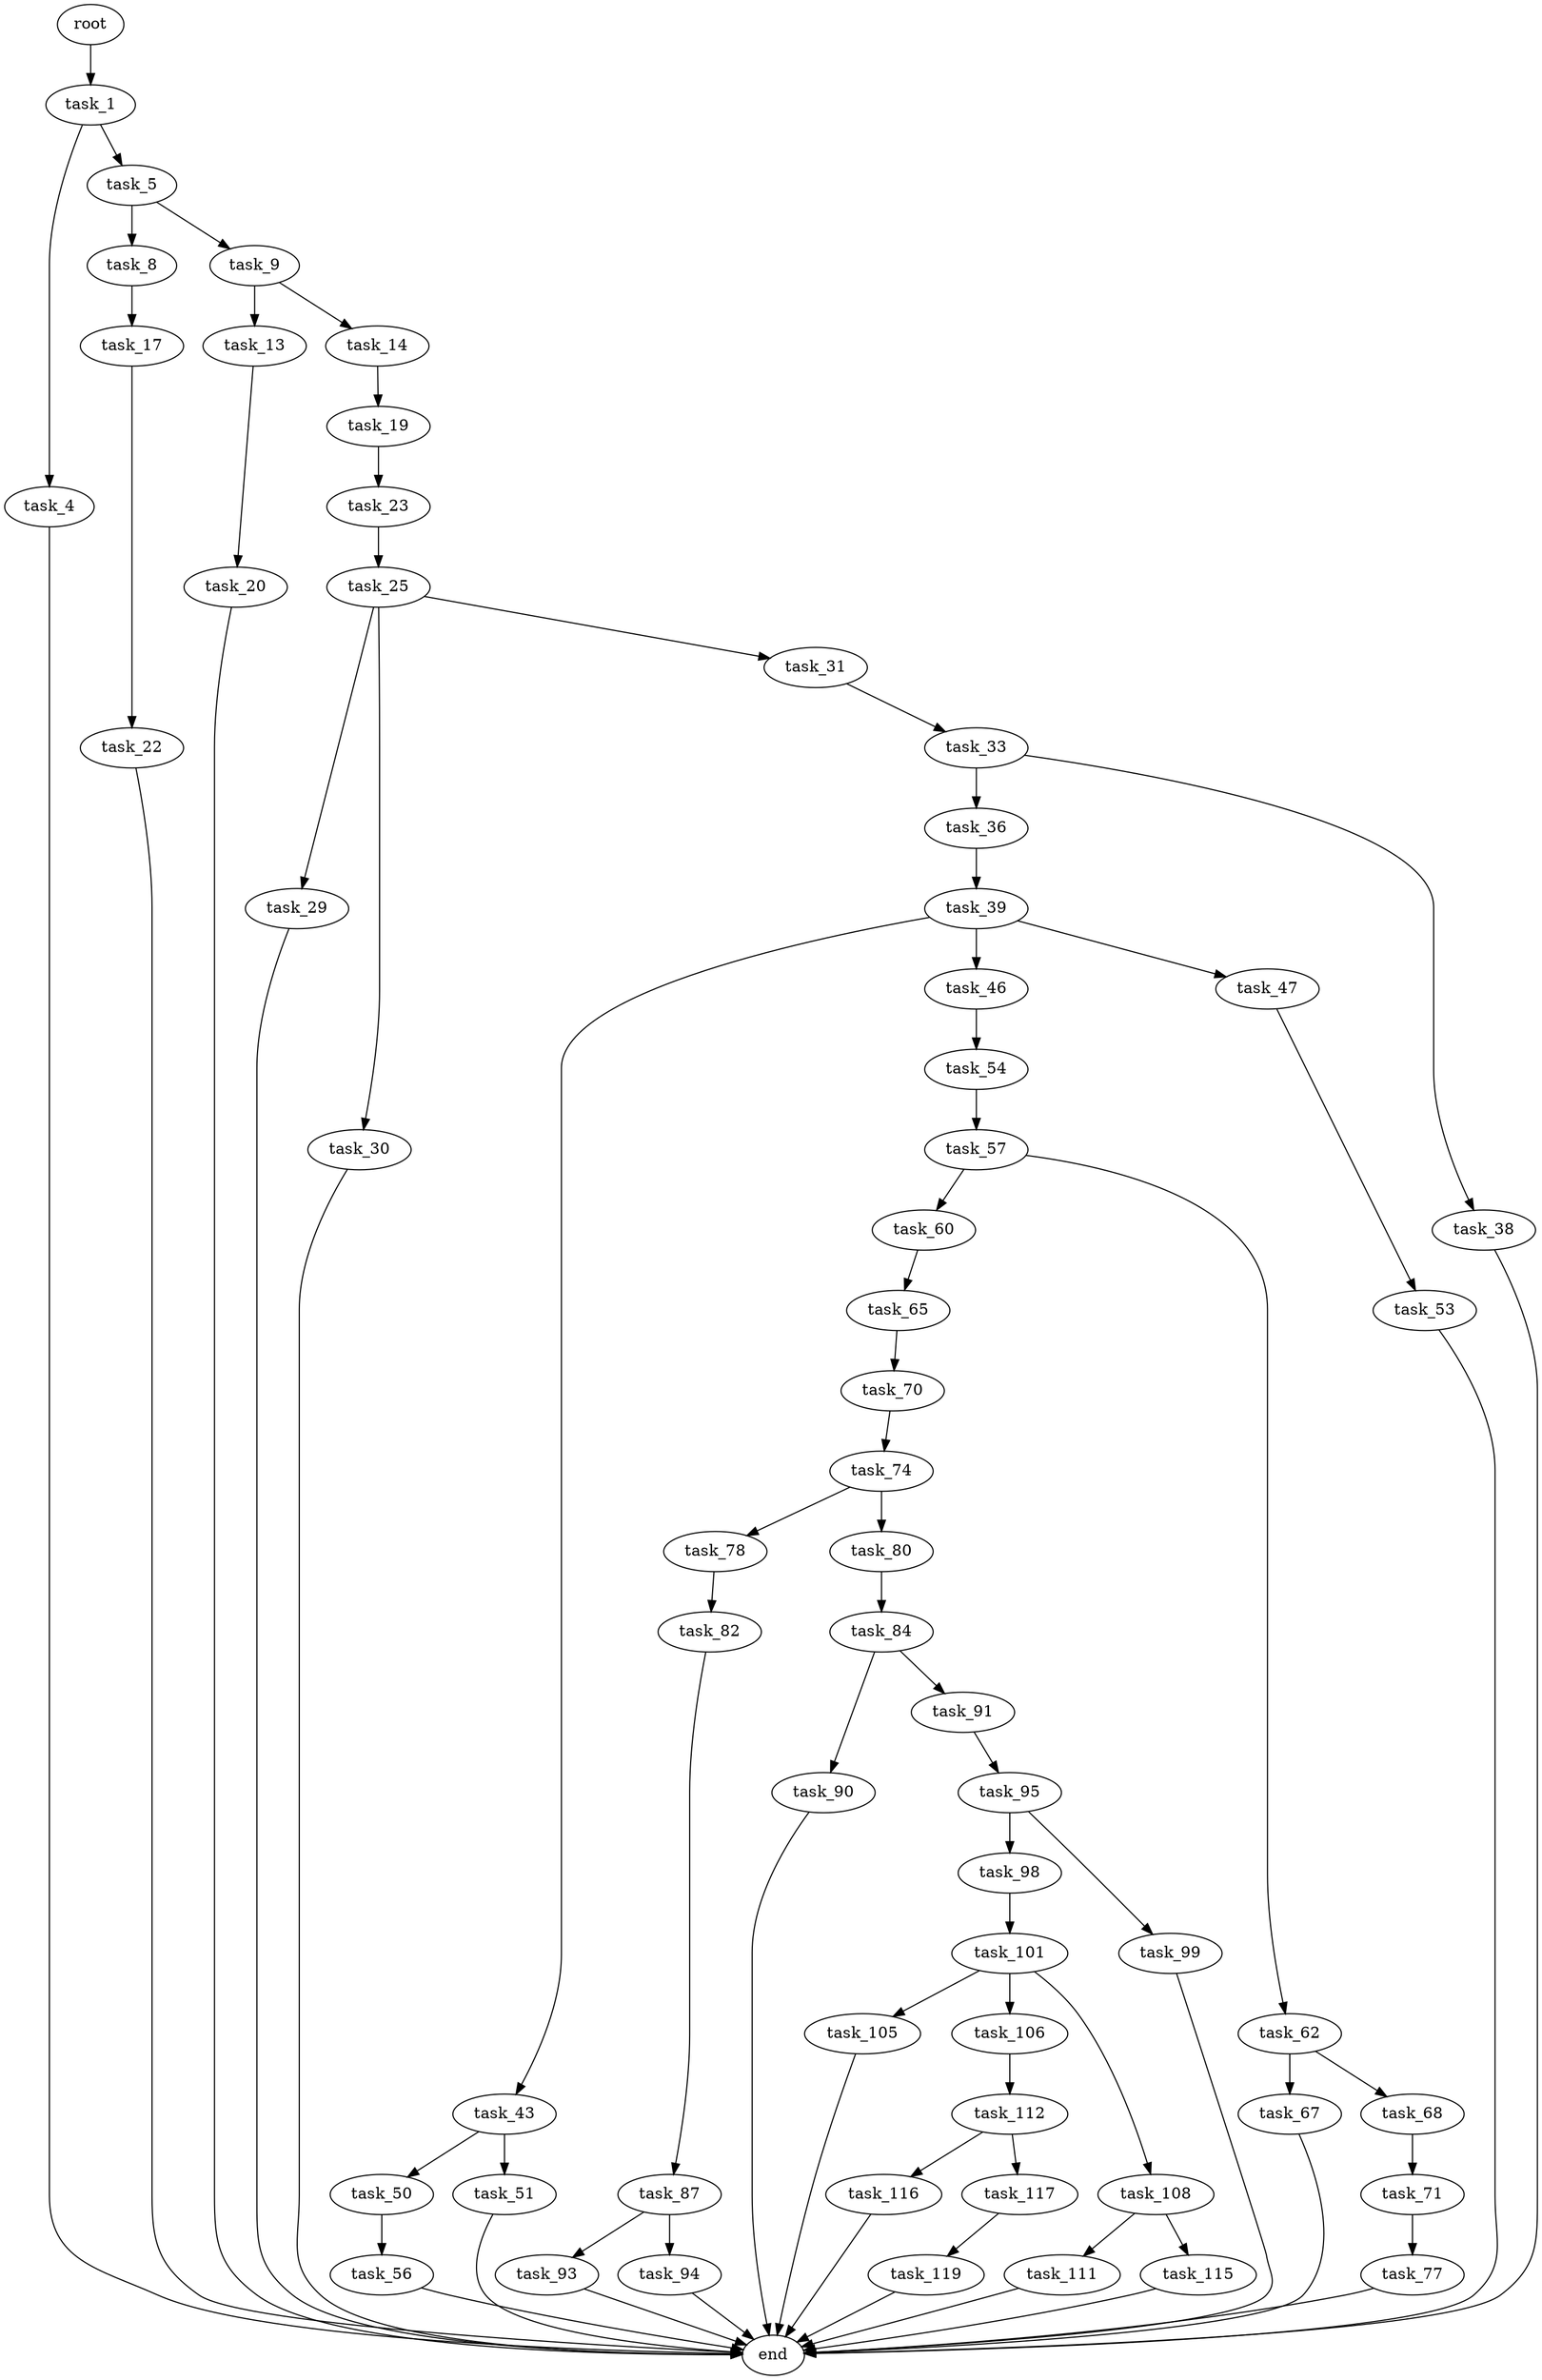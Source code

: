 digraph G {
  root [size="0.000000"];
  task_1 [size="8589934592.000000"];
  task_4 [size="1073741824000.000000"];
  task_5 [size="782757789696.000000"];
  end [size="0.000000"];
  task_8 [size="28991029248.000000"];
  task_9 [size="231928233984.000000"];
  task_17 [size="231928233984.000000"];
  task_13 [size="2664732995.000000"];
  task_14 [size="231928233984.000000"];
  task_20 [size="77849978333.000000"];
  task_19 [size="368293445632.000000"];
  task_22 [size="1073741824000.000000"];
  task_23 [size="19527830809.000000"];
  task_25 [size="1278796938.000000"];
  task_29 [size="8589934592.000000"];
  task_30 [size="368293445632.000000"];
  task_31 [size="6241455346.000000"];
  task_33 [size="637810655040.000000"];
  task_36 [size="23045393097.000000"];
  task_38 [size="1073741824000.000000"];
  task_39 [size="68719476736.000000"];
  task_43 [size="106838652578.000000"];
  task_46 [size="7445511151.000000"];
  task_47 [size="16497527250.000000"];
  task_50 [size="526283219505.000000"];
  task_51 [size="549755813888.000000"];
  task_54 [size="187610860418.000000"];
  task_53 [size="782757789696.000000"];
  task_56 [size="392196369728.000000"];
  task_57 [size="231928233984.000000"];
  task_60 [size="193722536384.000000"];
  task_62 [size="137072886665.000000"];
  task_65 [size="22792365071.000000"];
  task_67 [size="74645408974.000000"];
  task_68 [size="4511710973.000000"];
  task_70 [size="11084455092.000000"];
  task_71 [size="28621767150.000000"];
  task_74 [size="549755813888.000000"];
  task_77 [size="549755813888.000000"];
  task_78 [size="12366068374.000000"];
  task_80 [size="39894892478.000000"];
  task_82 [size="483657680556.000000"];
  task_84 [size="167471269757.000000"];
  task_87 [size="614208409559.000000"];
  task_90 [size="31223411944.000000"];
  task_91 [size="205490543116.000000"];
  task_93 [size="28991029248.000000"];
  task_94 [size="4561731892.000000"];
  task_95 [size="157979509908.000000"];
  task_98 [size="24048608025.000000"];
  task_99 [size="370079254.000000"];
  task_101 [size="68719476736.000000"];
  task_105 [size="23059386651.000000"];
  task_106 [size="1331760170.000000"];
  task_108 [size="23690680616.000000"];
  task_112 [size="368293445632.000000"];
  task_111 [size="134217728000.000000"];
  task_115 [size="21877168278.000000"];
  task_116 [size="134217728000.000000"];
  task_117 [size="8589934592.000000"];
  task_119 [size="40695841420.000000"];

  root -> task_1 [size="1.000000"];
  task_1 -> task_4 [size="33554432.000000"];
  task_1 -> task_5 [size="33554432.000000"];
  task_4 -> end [size="1.000000"];
  task_5 -> task_8 [size="679477248.000000"];
  task_5 -> task_9 [size="679477248.000000"];
  task_8 -> task_17 [size="75497472.000000"];
  task_9 -> task_13 [size="301989888.000000"];
  task_9 -> task_14 [size="301989888.000000"];
  task_17 -> task_22 [size="301989888.000000"];
  task_13 -> task_20 [size="75497472.000000"];
  task_14 -> task_19 [size="301989888.000000"];
  task_20 -> end [size="1.000000"];
  task_19 -> task_23 [size="411041792.000000"];
  task_22 -> end [size="1.000000"];
  task_23 -> task_25 [size="33554432.000000"];
  task_25 -> task_29 [size="33554432.000000"];
  task_25 -> task_30 [size="33554432.000000"];
  task_25 -> task_31 [size="33554432.000000"];
  task_29 -> end [size="1.000000"];
  task_30 -> end [size="1.000000"];
  task_31 -> task_33 [size="301989888.000000"];
  task_33 -> task_36 [size="536870912.000000"];
  task_33 -> task_38 [size="536870912.000000"];
  task_36 -> task_39 [size="411041792.000000"];
  task_38 -> end [size="1.000000"];
  task_39 -> task_43 [size="134217728.000000"];
  task_39 -> task_46 [size="134217728.000000"];
  task_39 -> task_47 [size="134217728.000000"];
  task_43 -> task_50 [size="209715200.000000"];
  task_43 -> task_51 [size="209715200.000000"];
  task_46 -> task_54 [size="134217728.000000"];
  task_47 -> task_53 [size="301989888.000000"];
  task_50 -> task_56 [size="411041792.000000"];
  task_51 -> end [size="1.000000"];
  task_54 -> task_57 [size="209715200.000000"];
  task_53 -> end [size="1.000000"];
  task_56 -> end [size="1.000000"];
  task_57 -> task_60 [size="301989888.000000"];
  task_57 -> task_62 [size="301989888.000000"];
  task_60 -> task_65 [size="536870912.000000"];
  task_62 -> task_67 [size="301989888.000000"];
  task_62 -> task_68 [size="301989888.000000"];
  task_65 -> task_70 [size="679477248.000000"];
  task_67 -> end [size="1.000000"];
  task_68 -> task_71 [size="75497472.000000"];
  task_70 -> task_74 [size="536870912.000000"];
  task_71 -> task_77 [size="536870912.000000"];
  task_74 -> task_78 [size="536870912.000000"];
  task_74 -> task_80 [size="536870912.000000"];
  task_77 -> end [size="1.000000"];
  task_78 -> task_82 [size="33554432.000000"];
  task_80 -> task_84 [size="838860800.000000"];
  task_82 -> task_87 [size="301989888.000000"];
  task_84 -> task_90 [size="209715200.000000"];
  task_84 -> task_91 [size="209715200.000000"];
  task_87 -> task_93 [size="679477248.000000"];
  task_87 -> task_94 [size="679477248.000000"];
  task_90 -> end [size="1.000000"];
  task_91 -> task_95 [size="838860800.000000"];
  task_93 -> end [size="1.000000"];
  task_94 -> end [size="1.000000"];
  task_95 -> task_98 [size="134217728.000000"];
  task_95 -> task_99 [size="134217728.000000"];
  task_98 -> task_101 [size="838860800.000000"];
  task_99 -> end [size="1.000000"];
  task_101 -> task_105 [size="134217728.000000"];
  task_101 -> task_106 [size="134217728.000000"];
  task_101 -> task_108 [size="134217728.000000"];
  task_105 -> end [size="1.000000"];
  task_106 -> task_112 [size="33554432.000000"];
  task_108 -> task_111 [size="411041792.000000"];
  task_108 -> task_115 [size="411041792.000000"];
  task_112 -> task_116 [size="411041792.000000"];
  task_112 -> task_117 [size="411041792.000000"];
  task_111 -> end [size="1.000000"];
  task_115 -> end [size="1.000000"];
  task_116 -> end [size="1.000000"];
  task_117 -> task_119 [size="33554432.000000"];
  task_119 -> end [size="1.000000"];
}
